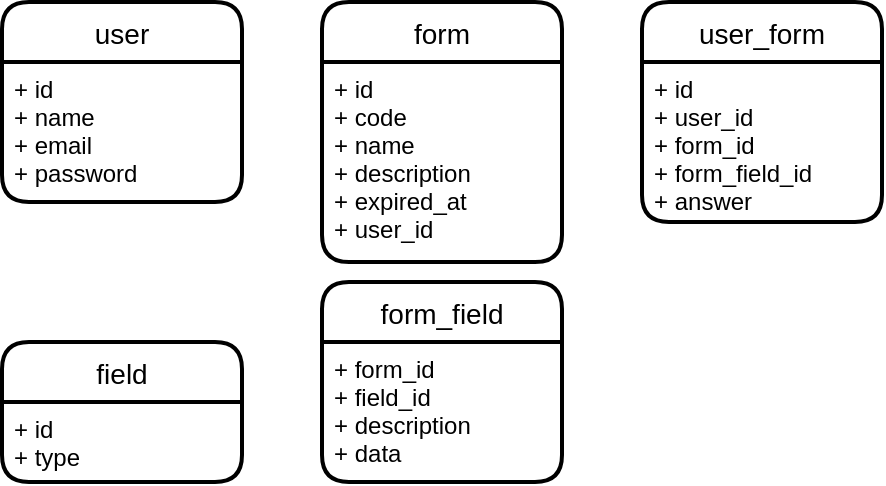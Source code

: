 <mxfile>
    <diagram id="Qkm_uD1kTnvRlvZmmLBl" name="Page-1">
        <mxGraphModel dx="563" dy="267" grid="1" gridSize="10" guides="1" tooltips="1" connect="1" arrows="1" fold="1" page="1" pageScale="1" pageWidth="827" pageHeight="1169" math="0" shadow="0">
            <root>
                <mxCell id="0"/>
                <mxCell id="1" parent="0"/>
                <mxCell id="2" value="user" style="swimlane;childLayout=stackLayout;horizontal=1;startSize=30;horizontalStack=0;rounded=1;fontSize=14;fontStyle=0;strokeWidth=2;resizeParent=0;resizeLast=1;shadow=0;dashed=0;align=center;" parent="1" vertex="1">
                    <mxGeometry x="40" y="40" width="120" height="100" as="geometry">
                        <mxRectangle x="280" y="160" width="60" height="30" as="alternateBounds"/>
                    </mxGeometry>
                </mxCell>
                <mxCell id="3" value="+ id&#10;+ name&#10;+ email&#10;+ password" style="align=left;strokeColor=none;fillColor=none;spacingLeft=4;fontSize=12;verticalAlign=top;resizable=0;rotatable=0;part=1;" parent="2" vertex="1">
                    <mxGeometry y="30" width="120" height="70" as="geometry"/>
                </mxCell>
                <mxCell id="4" value="form" style="swimlane;childLayout=stackLayout;horizontal=1;startSize=30;horizontalStack=0;rounded=1;fontSize=14;fontStyle=0;strokeWidth=2;resizeParent=0;resizeLast=1;shadow=0;dashed=0;align=center;" parent="1" vertex="1">
                    <mxGeometry x="200" y="40" width="120" height="130" as="geometry">
                        <mxRectangle x="330" y="310" width="60" height="30" as="alternateBounds"/>
                    </mxGeometry>
                </mxCell>
                <mxCell id="5" value="+ id&#10;+ code&#10;+ name&#10;+ description&#10;+ expired_at&#10;+ user_id" style="align=left;strokeColor=none;fillColor=none;spacingLeft=4;fontSize=12;verticalAlign=top;resizable=0;rotatable=0;part=1;" parent="4" vertex="1">
                    <mxGeometry y="30" width="120" height="100" as="geometry"/>
                </mxCell>
                <mxCell id="6" value="field" style="swimlane;childLayout=stackLayout;horizontal=1;startSize=30;horizontalStack=0;rounded=1;fontSize=14;fontStyle=0;strokeWidth=2;resizeParent=0;resizeLast=1;shadow=0;dashed=0;align=center;" parent="1" vertex="1">
                    <mxGeometry x="40" y="210" width="120" height="70" as="geometry"/>
                </mxCell>
                <mxCell id="7" value="+ id&#10;+ type" style="align=left;strokeColor=none;fillColor=none;spacingLeft=4;fontSize=12;verticalAlign=top;resizable=0;rotatable=0;part=1;" parent="6" vertex="1">
                    <mxGeometry y="30" width="120" height="40" as="geometry"/>
                </mxCell>
                <mxCell id="8" value="form_field" style="swimlane;childLayout=stackLayout;horizontal=1;startSize=30;horizontalStack=0;rounded=1;fontSize=14;fontStyle=0;strokeWidth=2;resizeParent=0;resizeLast=1;shadow=0;dashed=0;align=center;" parent="1" vertex="1">
                    <mxGeometry x="200" y="180" width="120" height="100" as="geometry"/>
                </mxCell>
                <mxCell id="9" value="+ form_id&#10;+ field_id&#10;+ description&#10;+ data" style="align=left;strokeColor=none;fillColor=none;spacingLeft=4;fontSize=12;verticalAlign=top;resizable=0;rotatable=0;part=1;" parent="8" vertex="1">
                    <mxGeometry y="30" width="120" height="70" as="geometry"/>
                </mxCell>
                <mxCell id="11" value="user_form" style="swimlane;childLayout=stackLayout;horizontal=1;startSize=30;horizontalStack=0;rounded=1;fontSize=14;fontStyle=0;strokeWidth=2;resizeParent=0;resizeLast=1;shadow=0;dashed=0;align=center;" parent="1" vertex="1">
                    <mxGeometry x="360" y="40" width="120" height="110" as="geometry">
                        <mxRectangle x="280" y="600" width="150" height="30" as="alternateBounds"/>
                    </mxGeometry>
                </mxCell>
                <mxCell id="13" style="edgeStyle=none;html=1;" parent="11" source="12" target="11" edge="1">
                    <mxGeometry relative="1" as="geometry"/>
                </mxCell>
                <mxCell id="12" value="+ id&#10;+ user_id&#10;+ form_id&#10;+ form_field_id&#10;+ answer" style="align=left;strokeColor=none;fillColor=none;spacingLeft=4;fontSize=12;verticalAlign=top;resizable=0;rotatable=0;part=1;" parent="11" vertex="1">
                    <mxGeometry y="30" width="120" height="80" as="geometry"/>
                </mxCell>
            </root>
        </mxGraphModel>
    </diagram>
</mxfile>